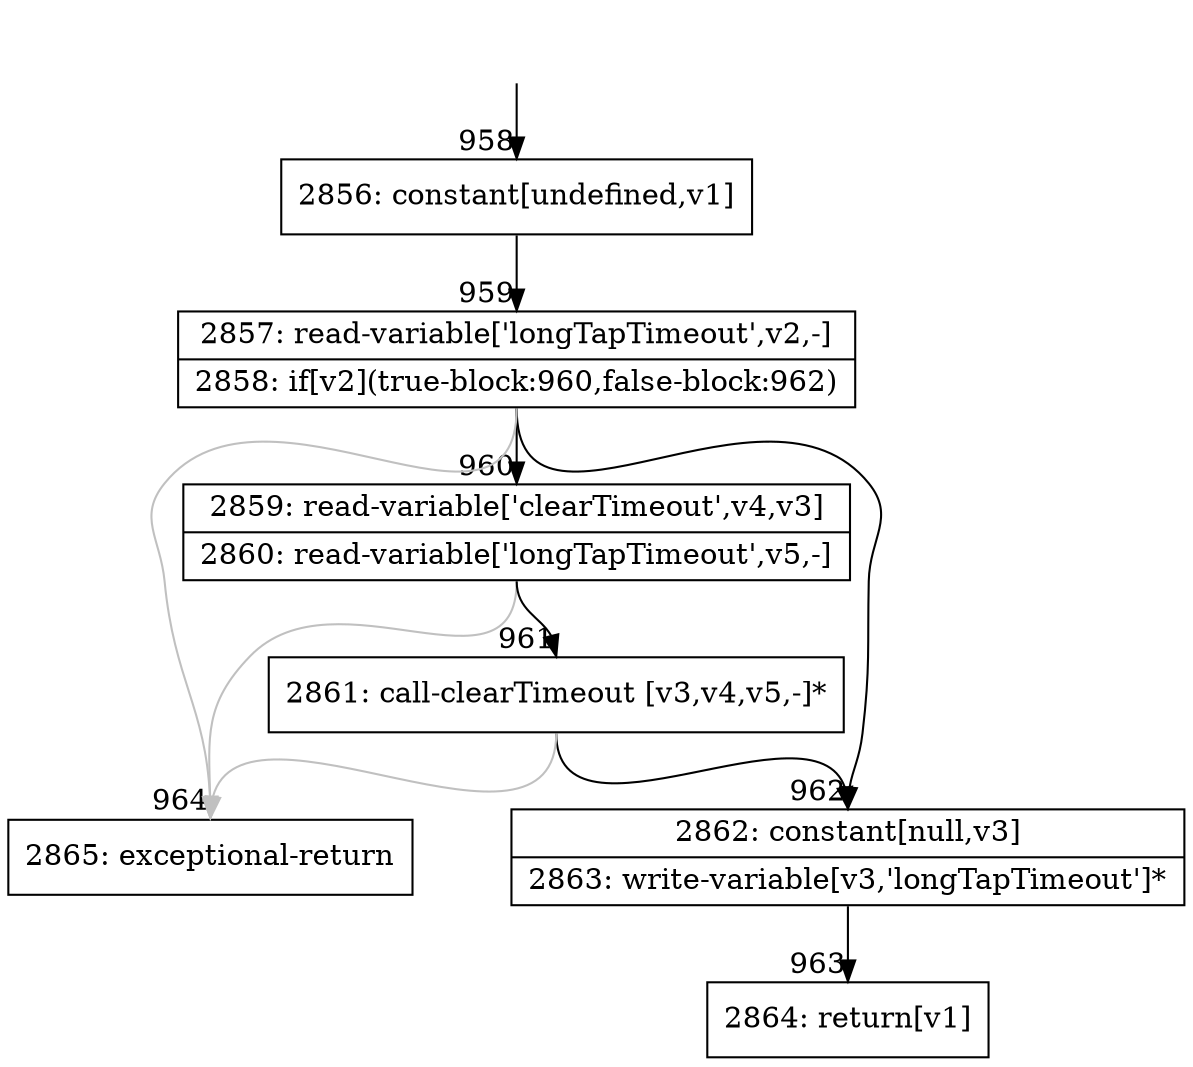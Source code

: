 digraph {
rankdir="TD"
BB_entry77[shape=none,label=""];
BB_entry77 -> BB958 [tailport=s, headport=n, headlabel="    958"]
BB958 [shape=record label="{2856: constant[undefined,v1]}" ] 
BB958 -> BB959 [tailport=s, headport=n, headlabel="      959"]
BB959 [shape=record label="{2857: read-variable['longTapTimeout',v2,-]|2858: if[v2](true-block:960,false-block:962)}" ] 
BB959 -> BB960 [tailport=s, headport=n, headlabel="      960"]
BB959 -> BB962 [tailport=s, headport=n, headlabel="      962"]
BB959 -> BB964 [tailport=s, headport=n, color=gray, headlabel="      964"]
BB960 [shape=record label="{2859: read-variable['clearTimeout',v4,v3]|2860: read-variable['longTapTimeout',v5,-]}" ] 
BB960 -> BB961 [tailport=s, headport=n, headlabel="      961"]
BB960 -> BB964 [tailport=s, headport=n, color=gray]
BB961 [shape=record label="{2861: call-clearTimeout [v3,v4,v5,-]*}" ] 
BB961 -> BB962 [tailport=s, headport=n]
BB961 -> BB964 [tailport=s, headport=n, color=gray]
BB962 [shape=record label="{2862: constant[null,v3]|2863: write-variable[v3,'longTapTimeout']*}" ] 
BB962 -> BB963 [tailport=s, headport=n, headlabel="      963"]
BB963 [shape=record label="{2864: return[v1]}" ] 
BB964 [shape=record label="{2865: exceptional-return}" ] 
//#$~ 746
}
